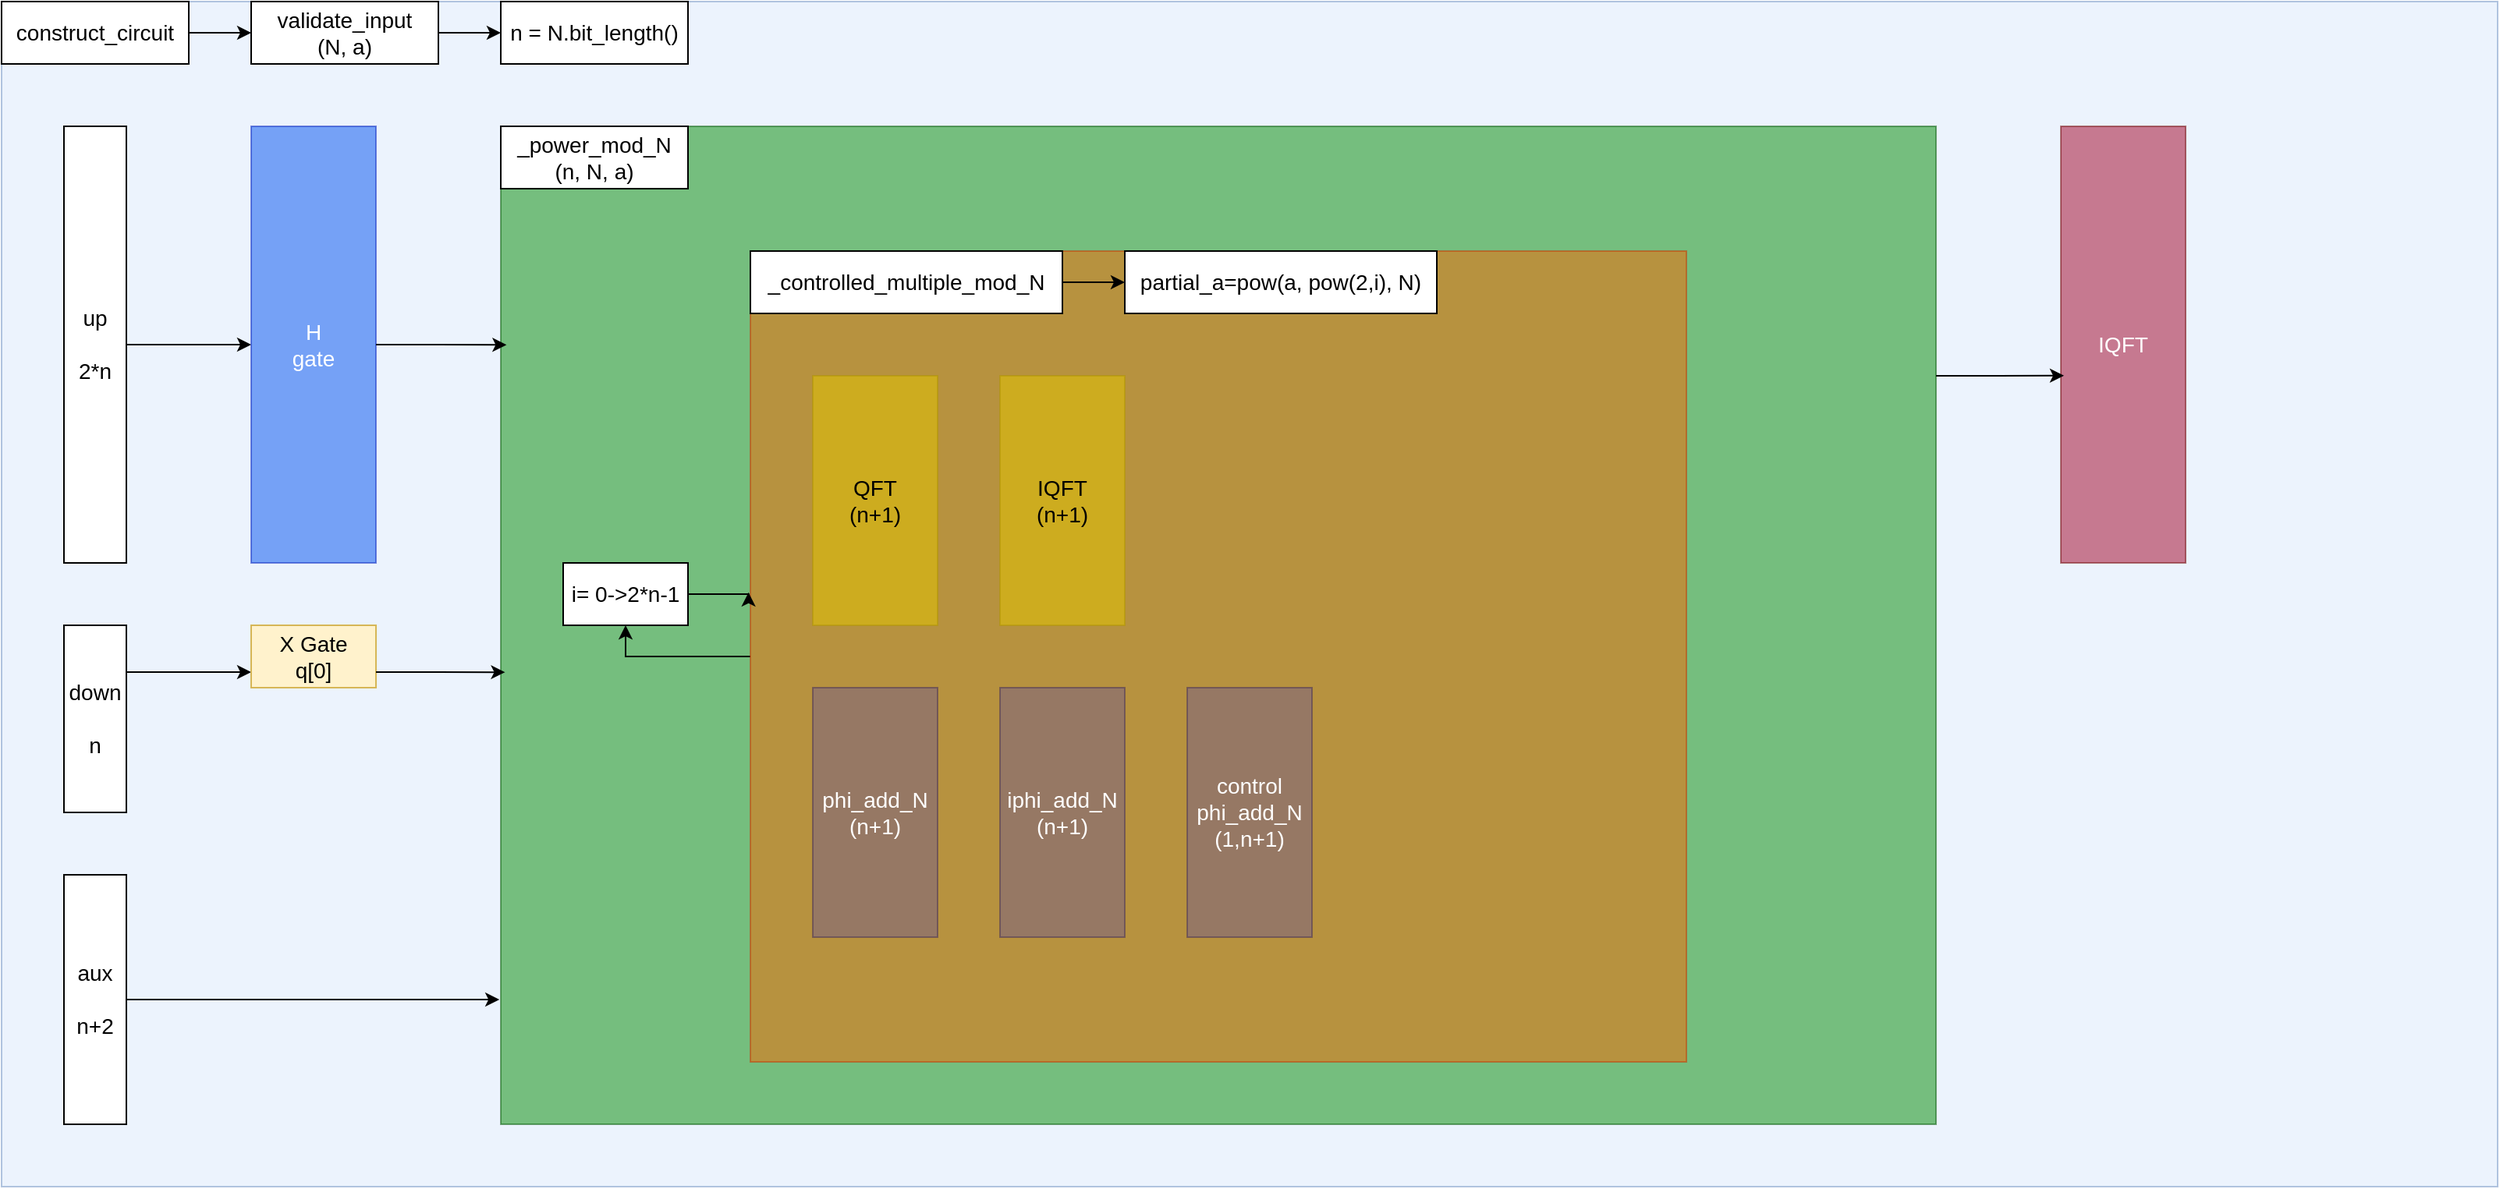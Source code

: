 <mxfile version="28.0.4">
  <diagram name="Page-1" id="LSE1vl1lQZxZMlWvaQUe">
    <mxGraphModel dx="1306" dy="990" grid="1" gridSize="10" guides="1" tooltips="1" connect="1" arrows="1" fold="1" page="1" pageScale="1" pageWidth="850" pageHeight="1100" math="0" shadow="0">
      <root>
        <mxCell id="0" />
        <mxCell id="1" parent="0" />
        <mxCell id="yAYUaKRpEWQ-Fc2GmLlI-1" value="" style="rounded=0;whiteSpace=wrap;html=1;fillColor=#DAE8FC;strokeColor=#6c8ebf;fillOpacity=50;strokeOpacity=50;" vertex="1" parent="1">
          <mxGeometry x="40" y="40" width="1600" height="760" as="geometry" />
        </mxCell>
        <mxCell id="yAYUaKRpEWQ-Fc2GmLlI-10" style="edgeStyle=orthogonalEdgeStyle;rounded=0;orthogonalLoop=1;jettySize=auto;html=1;exitX=1;exitY=0.5;exitDx=0;exitDy=0;entryX=0;entryY=0.5;entryDx=0;entryDy=0;" edge="1" parent="1" source="yAYUaKRpEWQ-Fc2GmLlI-7" target="yAYUaKRpEWQ-Fc2GmLlI-8">
          <mxGeometry relative="1" as="geometry" />
        </mxCell>
        <mxCell id="yAYUaKRpEWQ-Fc2GmLlI-7" value="construct_circuit" style="rounded=0;whiteSpace=wrap;html=1;fontSize=14;" vertex="1" parent="1">
          <mxGeometry x="40" y="40" width="120" height="40" as="geometry" />
        </mxCell>
        <mxCell id="yAYUaKRpEWQ-Fc2GmLlI-11" style="edgeStyle=orthogonalEdgeStyle;rounded=0;orthogonalLoop=1;jettySize=auto;html=1;exitX=1;exitY=0.5;exitDx=0;exitDy=0;entryX=0;entryY=0.5;entryDx=0;entryDy=0;" edge="1" parent="1" source="yAYUaKRpEWQ-Fc2GmLlI-8" target="yAYUaKRpEWQ-Fc2GmLlI-9">
          <mxGeometry relative="1" as="geometry" />
        </mxCell>
        <mxCell id="yAYUaKRpEWQ-Fc2GmLlI-8" value="validate_input&lt;div&gt;(N, a)&lt;/div&gt;" style="rounded=0;whiteSpace=wrap;html=1;fontSize=14;" vertex="1" parent="1">
          <mxGeometry x="200" y="40" width="120" height="40" as="geometry" />
        </mxCell>
        <mxCell id="yAYUaKRpEWQ-Fc2GmLlI-9" value="n = N.bit_length()" style="rounded=0;whiteSpace=wrap;html=1;fontSize=14;" vertex="1" parent="1">
          <mxGeometry x="360" y="40" width="120" height="40" as="geometry" />
        </mxCell>
        <mxCell id="yAYUaKRpEWQ-Fc2GmLlI-16" style="edgeStyle=orthogonalEdgeStyle;rounded=0;orthogonalLoop=1;jettySize=auto;html=1;entryX=0;entryY=0.5;entryDx=0;entryDy=0;" edge="1" parent="1" source="yAYUaKRpEWQ-Fc2GmLlI-12" target="yAYUaKRpEWQ-Fc2GmLlI-15">
          <mxGeometry relative="1" as="geometry" />
        </mxCell>
        <mxCell id="yAYUaKRpEWQ-Fc2GmLlI-12" value="&lt;font&gt;up&lt;/font&gt;&lt;div&gt;&lt;br&gt;&lt;div&gt;&lt;font&gt;2*n&lt;/font&gt;&lt;/div&gt;&lt;/div&gt;" style="rounded=0;whiteSpace=wrap;html=1;fontSize=14;" vertex="1" parent="1">
          <mxGeometry x="80" y="120" width="40" height="280" as="geometry" />
        </mxCell>
        <mxCell id="yAYUaKRpEWQ-Fc2GmLlI-18" style="edgeStyle=orthogonalEdgeStyle;rounded=0;orthogonalLoop=1;jettySize=auto;html=1;exitX=1;exitY=0.25;exitDx=0;exitDy=0;entryX=0;entryY=0.75;entryDx=0;entryDy=0;" edge="1" parent="1" source="yAYUaKRpEWQ-Fc2GmLlI-13" target="yAYUaKRpEWQ-Fc2GmLlI-17">
          <mxGeometry relative="1" as="geometry" />
        </mxCell>
        <mxCell id="yAYUaKRpEWQ-Fc2GmLlI-13" value="&lt;font&gt;down&lt;/font&gt;&lt;div&gt;&lt;br&gt;&lt;div&gt;&lt;font&gt;n&lt;/font&gt;&lt;/div&gt;&lt;/div&gt;" style="rounded=0;whiteSpace=wrap;html=1;fontSize=14;" vertex="1" parent="1">
          <mxGeometry x="80" y="440" width="40" height="120" as="geometry" />
        </mxCell>
        <mxCell id="yAYUaKRpEWQ-Fc2GmLlI-14" value="&lt;font&gt;aux&lt;/font&gt;&lt;div&gt;&lt;br&gt;&lt;div&gt;&lt;font&gt;n+2&lt;/font&gt;&lt;/div&gt;&lt;/div&gt;" style="rounded=0;whiteSpace=wrap;html=1;fontSize=14;" vertex="1" parent="1">
          <mxGeometry x="80" y="600" width="40" height="160" as="geometry" />
        </mxCell>
        <mxCell id="yAYUaKRpEWQ-Fc2GmLlI-15" value="H&lt;div&gt;gate&lt;/div&gt;" style="rounded=0;whiteSpace=wrap;html=1;fontSize=14;fillColor=#0050ef;fontColor=#ffffff;strokeColor=#001DBC;fillOpacity=50;strokeOpacity=50;" vertex="1" parent="1">
          <mxGeometry x="200" y="120" width="80" height="280" as="geometry" />
        </mxCell>
        <mxCell id="yAYUaKRpEWQ-Fc2GmLlI-17" value="&lt;div&gt;X&amp;nbsp;&lt;span style=&quot;background-color: transparent; color: light-dark(rgb(0, 0, 0), rgb(255, 255, 255));&quot;&gt;Gate&lt;/span&gt;&lt;/div&gt;&lt;div&gt;&lt;span style=&quot;background-color: transparent; color: light-dark(rgb(0, 0, 0), rgb(255, 255, 255));&quot;&gt;q[0]&lt;/span&gt;&lt;/div&gt;" style="rounded=0;whiteSpace=wrap;html=1;fontSize=14;fillColor=#fff2cc;strokeColor=#d6b656;" vertex="1" parent="1">
          <mxGeometry x="200" y="440" width="80" height="40" as="geometry" />
        </mxCell>
        <mxCell id="yAYUaKRpEWQ-Fc2GmLlI-19" value="" style="rounded=0;whiteSpace=wrap;html=1;fillColor=#008a00;fontColor=#ffffff;strokeColor=#005700;fillOpacity=50;strokeOpacity=50;" vertex="1" parent="1">
          <mxGeometry x="360" y="120" width="920" height="640" as="geometry" />
        </mxCell>
        <mxCell id="yAYUaKRpEWQ-Fc2GmLlI-20" value="_power_mod_N&lt;div&gt;(n, N, a)&lt;/div&gt;" style="rounded=0;whiteSpace=wrap;html=1;fontSize=14;" vertex="1" parent="1">
          <mxGeometry x="360" y="120" width="120" height="40" as="geometry" />
        </mxCell>
        <mxCell id="yAYUaKRpEWQ-Fc2GmLlI-21" style="edgeStyle=orthogonalEdgeStyle;rounded=0;orthogonalLoop=1;jettySize=auto;html=1;entryX=0.004;entryY=0.219;entryDx=0;entryDy=0;entryPerimeter=0;" edge="1" parent="1" source="yAYUaKRpEWQ-Fc2GmLlI-15" target="yAYUaKRpEWQ-Fc2GmLlI-19">
          <mxGeometry relative="1" as="geometry" />
        </mxCell>
        <mxCell id="yAYUaKRpEWQ-Fc2GmLlI-22" style="edgeStyle=orthogonalEdgeStyle;rounded=0;orthogonalLoop=1;jettySize=auto;html=1;exitX=1;exitY=0.75;exitDx=0;exitDy=0;entryX=0.003;entryY=0.547;entryDx=0;entryDy=0;entryPerimeter=0;" edge="1" parent="1" source="yAYUaKRpEWQ-Fc2GmLlI-17" target="yAYUaKRpEWQ-Fc2GmLlI-19">
          <mxGeometry relative="1" as="geometry" />
        </mxCell>
        <mxCell id="yAYUaKRpEWQ-Fc2GmLlI-23" style="edgeStyle=orthogonalEdgeStyle;rounded=0;orthogonalLoop=1;jettySize=auto;html=1;entryX=-0.001;entryY=0.875;entryDx=0;entryDy=0;entryPerimeter=0;" edge="1" parent="1" source="yAYUaKRpEWQ-Fc2GmLlI-14" target="yAYUaKRpEWQ-Fc2GmLlI-19">
          <mxGeometry relative="1" as="geometry" />
        </mxCell>
        <mxCell id="yAYUaKRpEWQ-Fc2GmLlI-24" value="IQFT" style="rounded=0;whiteSpace=wrap;html=1;fontSize=14;fillColor=#a20025;fontColor=#ffffff;strokeColor=#6F0000;fillOpacity=50;strokeOpacity=50;" vertex="1" parent="1">
          <mxGeometry x="1360" y="120" width="80" height="280" as="geometry" />
        </mxCell>
        <mxCell id="yAYUaKRpEWQ-Fc2GmLlI-25" style="edgeStyle=orthogonalEdgeStyle;rounded=0;orthogonalLoop=1;jettySize=auto;html=1;exitX=1;exitY=0.25;exitDx=0;exitDy=0;entryX=0.025;entryY=0.571;entryDx=0;entryDy=0;entryPerimeter=0;" edge="1" parent="1" source="yAYUaKRpEWQ-Fc2GmLlI-19" target="yAYUaKRpEWQ-Fc2GmLlI-24">
          <mxGeometry relative="1" as="geometry" />
        </mxCell>
        <mxCell id="yAYUaKRpEWQ-Fc2GmLlI-38" style="edgeStyle=orthogonalEdgeStyle;rounded=0;orthogonalLoop=1;jettySize=auto;html=1;entryX=0.5;entryY=1;entryDx=0;entryDy=0;" edge="1" parent="1" source="yAYUaKRpEWQ-Fc2GmLlI-26" target="yAYUaKRpEWQ-Fc2GmLlI-36">
          <mxGeometry relative="1" as="geometry" />
        </mxCell>
        <mxCell id="yAYUaKRpEWQ-Fc2GmLlI-26" value="" style="rounded=0;whiteSpace=wrap;html=1;fillColor=#fa6800;fontColor=#000000;strokeColor=#C73500;fillOpacity=50;strokeOpacity=50;" vertex="1" parent="1">
          <mxGeometry x="520" y="200" width="600" height="520" as="geometry" />
        </mxCell>
        <mxCell id="yAYUaKRpEWQ-Fc2GmLlI-34" style="edgeStyle=orthogonalEdgeStyle;rounded=0;orthogonalLoop=1;jettySize=auto;html=1;exitX=1;exitY=0.5;exitDx=0;exitDy=0;entryX=0;entryY=0.5;entryDx=0;entryDy=0;" edge="1" parent="1" source="yAYUaKRpEWQ-Fc2GmLlI-27" target="yAYUaKRpEWQ-Fc2GmLlI-33">
          <mxGeometry relative="1" as="geometry" />
        </mxCell>
        <mxCell id="yAYUaKRpEWQ-Fc2GmLlI-27" value="_controlled_multiple_mod_N" style="rounded=0;whiteSpace=wrap;html=1;fontSize=14;" vertex="1" parent="1">
          <mxGeometry x="520" y="200" width="200" height="40" as="geometry" />
        </mxCell>
        <mxCell id="yAYUaKRpEWQ-Fc2GmLlI-28" value="QFT&lt;div&gt;(n+1)&lt;/div&gt;" style="rounded=0;whiteSpace=wrap;html=1;fontSize=14;fillColor=#e3c800;fontColor=#000000;strokeColor=#B09500;fillOpacity=50;strokeOpacity=50;" vertex="1" parent="1">
          <mxGeometry x="560" y="280" width="80" height="160" as="geometry" />
        </mxCell>
        <mxCell id="yAYUaKRpEWQ-Fc2GmLlI-29" value="IQFT&lt;div&gt;(n+1)&lt;/div&gt;" style="rounded=0;whiteSpace=wrap;html=1;fontSize=14;fillColor=#e3c800;fontColor=#000000;strokeColor=#B09500;fillOpacity=50;strokeOpacity=50;" vertex="1" parent="1">
          <mxGeometry x="680" y="280" width="80" height="160" as="geometry" />
        </mxCell>
        <mxCell id="yAYUaKRpEWQ-Fc2GmLlI-30" value="phi_add_N&lt;br&gt;&lt;div&gt;(n+1)&lt;/div&gt;" style="rounded=0;whiteSpace=wrap;html=1;fontSize=14;fillColor=#76608a;fontColor=#ffffff;strokeColor=#432D57;fillOpacity=50;strokeOpacity=50;" vertex="1" parent="1">
          <mxGeometry x="560" y="480" width="80" height="160" as="geometry" />
        </mxCell>
        <mxCell id="yAYUaKRpEWQ-Fc2GmLlI-31" value="iphi_add_N&lt;br&gt;&lt;div&gt;(n+1)&lt;/div&gt;" style="rounded=0;whiteSpace=wrap;html=1;fontSize=14;fillColor=#76608a;fontColor=#ffffff;strokeColor=#432D57;fillOpacity=50;strokeOpacity=50;" vertex="1" parent="1">
          <mxGeometry x="680" y="480" width="80" height="160" as="geometry" />
        </mxCell>
        <mxCell id="yAYUaKRpEWQ-Fc2GmLlI-32" value="&lt;div&gt;control&lt;/div&gt;phi_add_N&lt;br&gt;&lt;div&gt;(1,n+1)&lt;/div&gt;" style="rounded=0;whiteSpace=wrap;html=1;fontSize=14;fillColor=#76608a;fontColor=#ffffff;strokeColor=#432D57;fillOpacity=50;strokeOpacity=50;" vertex="1" parent="1">
          <mxGeometry x="800" y="480" width="80" height="160" as="geometry" />
        </mxCell>
        <mxCell id="yAYUaKRpEWQ-Fc2GmLlI-33" value="partial_a=pow(a, pow(2,i), N)" style="rounded=0;whiteSpace=wrap;html=1;fontSize=14;" vertex="1" parent="1">
          <mxGeometry x="760" y="200" width="200" height="40" as="geometry" />
        </mxCell>
        <mxCell id="yAYUaKRpEWQ-Fc2GmLlI-36" value="&lt;font style=&quot;font-size: 14px;&quot;&gt;i=&amp;nbsp;&lt;/font&gt;&lt;span style=&quot;font-size: 14px; background-color: transparent; color: light-dark(rgb(0, 0, 0), rgb(255, 255, 255));&quot;&gt;0-&amp;gt;2*n-1&lt;/span&gt;" style="rounded=0;whiteSpace=wrap;html=1;" vertex="1" parent="1">
          <mxGeometry x="400" y="400" width="80" height="40" as="geometry" />
        </mxCell>
        <mxCell id="yAYUaKRpEWQ-Fc2GmLlI-37" style="edgeStyle=orthogonalEdgeStyle;rounded=0;orthogonalLoop=1;jettySize=auto;html=1;exitX=1;exitY=0.5;exitDx=0;exitDy=0;entryX=-0.002;entryY=0.421;entryDx=0;entryDy=0;entryPerimeter=0;" edge="1" parent="1" source="yAYUaKRpEWQ-Fc2GmLlI-36" target="yAYUaKRpEWQ-Fc2GmLlI-26">
          <mxGeometry relative="1" as="geometry" />
        </mxCell>
      </root>
    </mxGraphModel>
  </diagram>
</mxfile>
